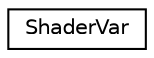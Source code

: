 digraph "Graphical Class Hierarchy"
{
  edge [fontname="Helvetica",fontsize="10",labelfontname="Helvetica",labelfontsize="10"];
  node [fontname="Helvetica",fontsize="10",shape=record];
  rankdir="LR";
  Node1 [label="ShaderVar",height=0.2,width=0.4,color="black", fillcolor="white", style="filled",URL="$class_shader_var.html"];
}
